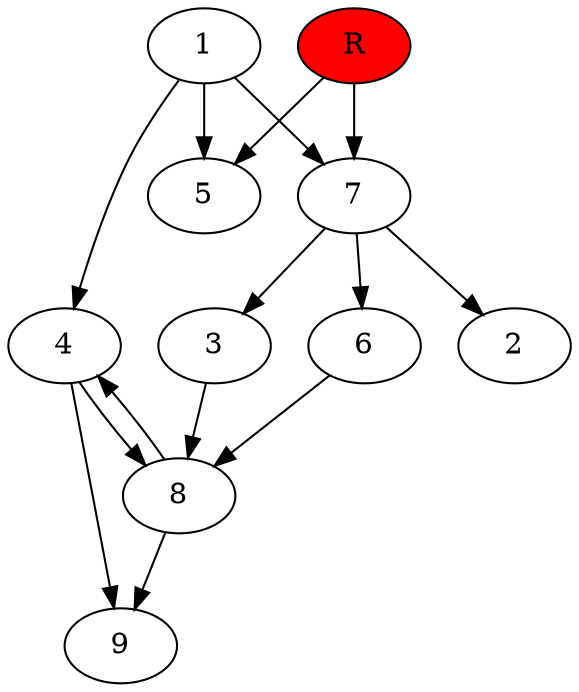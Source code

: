 digraph prb469 {
	1
	2
	3
	4
	5
	6
	7
	8
	R [fillcolor="#ff0000" style=filled]
	1 -> 4
	1 -> 5
	1 -> 7
	3 -> 8
	4 -> 8
	4 -> 9
	6 -> 8
	7 -> 2
	7 -> 3
	7 -> 6
	8 -> 4
	8 -> 9
	R -> 5
	R -> 7
}
